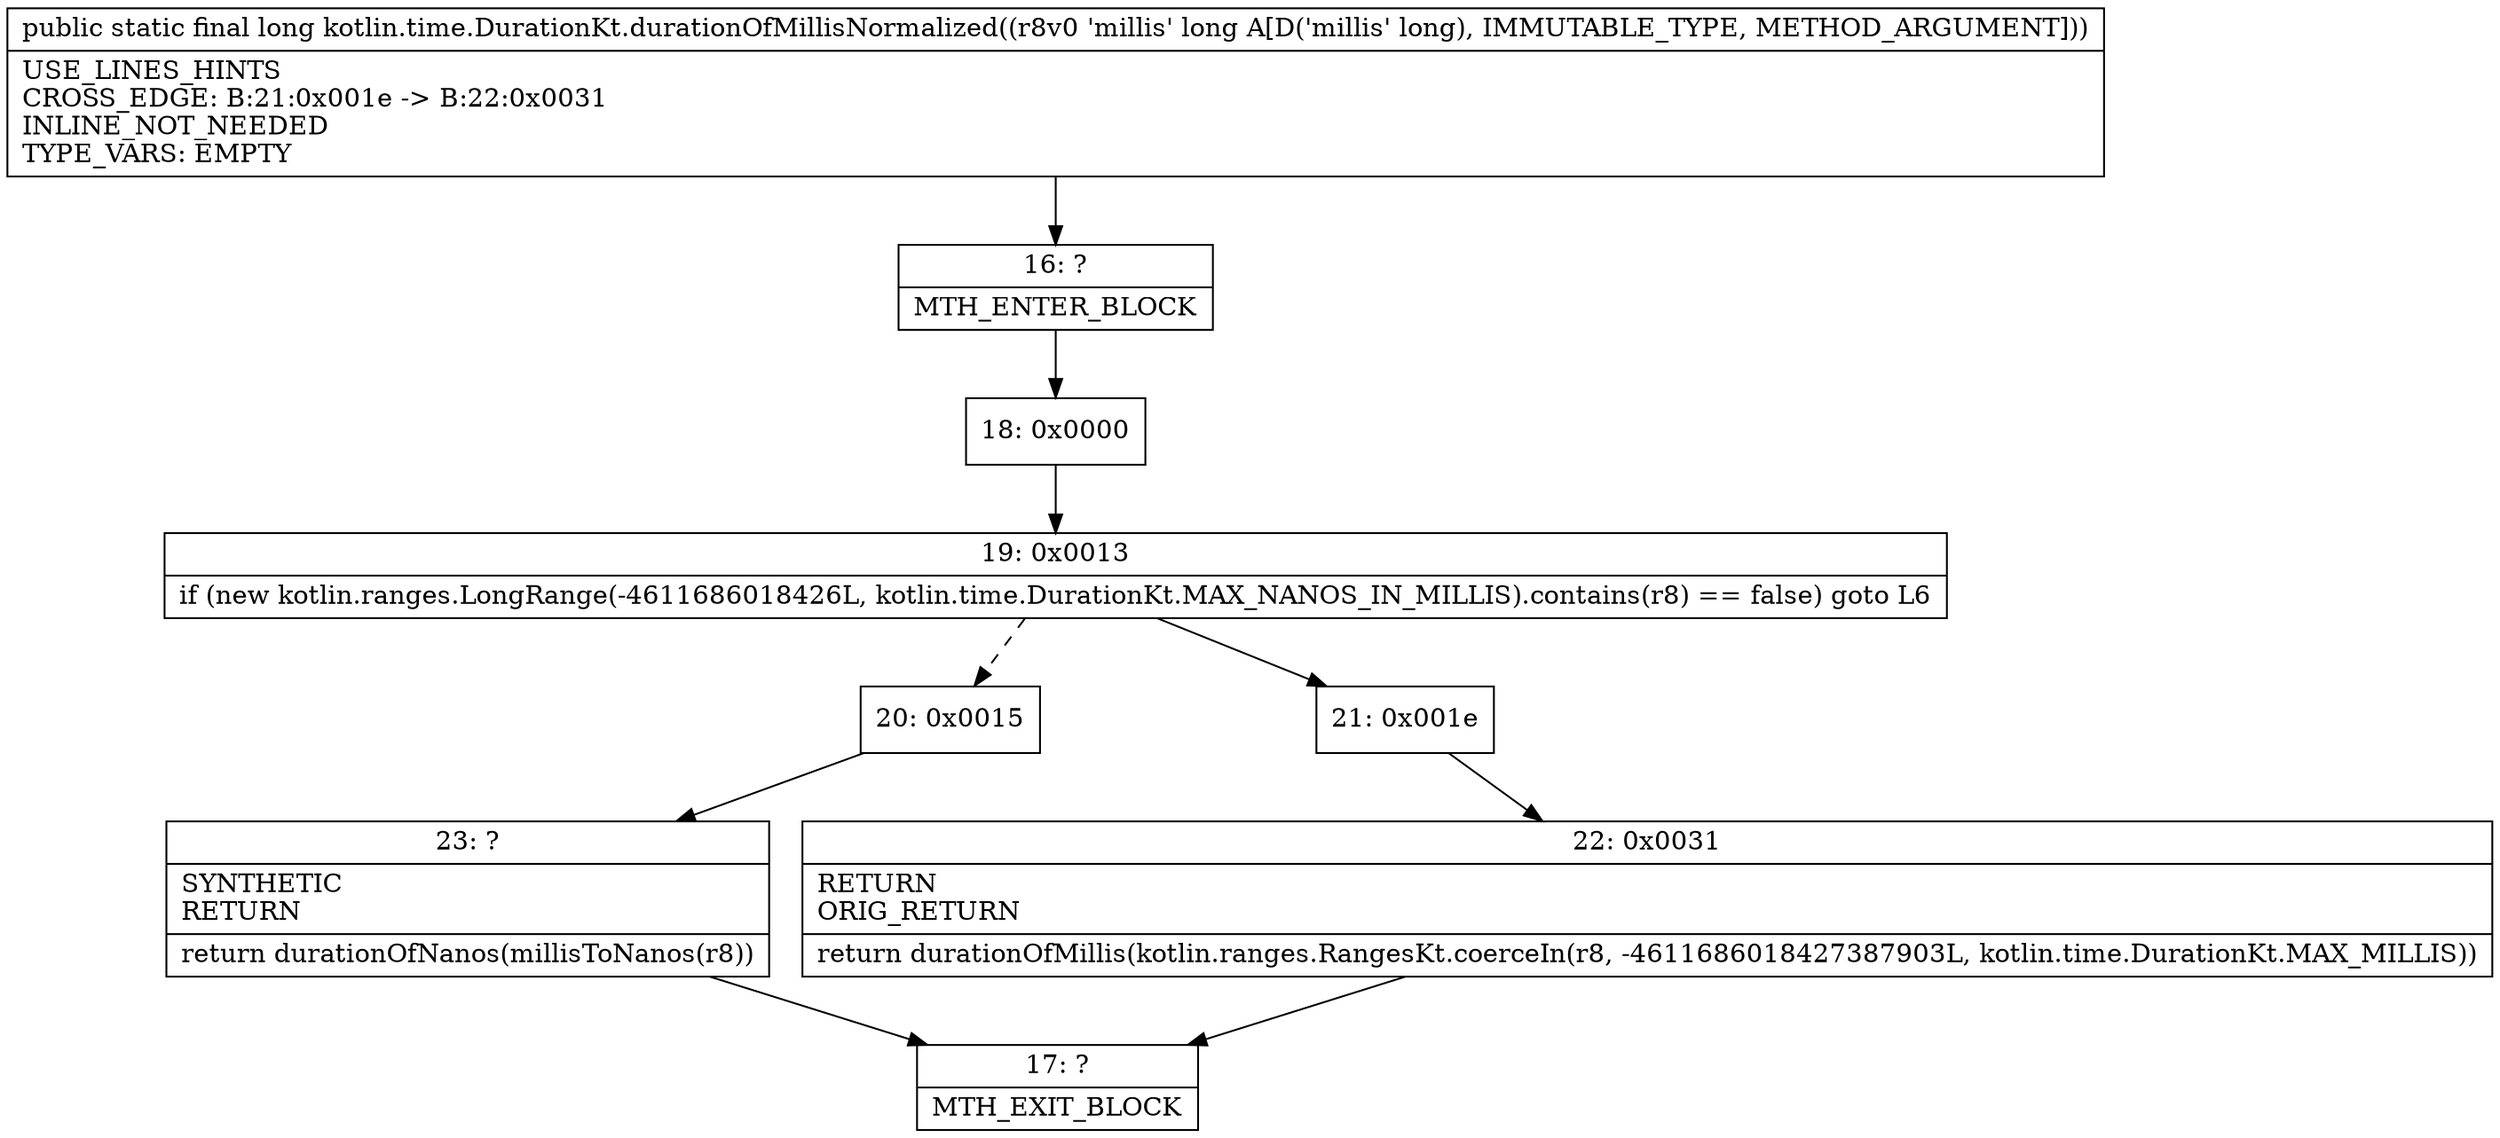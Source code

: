digraph "CFG forkotlin.time.DurationKt.durationOfMillisNormalized(J)J" {
Node_16 [shape=record,label="{16\:\ ?|MTH_ENTER_BLOCK\l}"];
Node_18 [shape=record,label="{18\:\ 0x0000}"];
Node_19 [shape=record,label="{19\:\ 0x0013|if (new kotlin.ranges.LongRange(\-4611686018426L, kotlin.time.DurationKt.MAX_NANOS_IN_MILLIS).contains(r8) == false) goto L6\l}"];
Node_20 [shape=record,label="{20\:\ 0x0015}"];
Node_23 [shape=record,label="{23\:\ ?|SYNTHETIC\lRETURN\l|return durationOfNanos(millisToNanos(r8))\l}"];
Node_17 [shape=record,label="{17\:\ ?|MTH_EXIT_BLOCK\l}"];
Node_21 [shape=record,label="{21\:\ 0x001e}"];
Node_22 [shape=record,label="{22\:\ 0x0031|RETURN\lORIG_RETURN\l|return durationOfMillis(kotlin.ranges.RangesKt.coerceIn(r8, \-4611686018427387903L, kotlin.time.DurationKt.MAX_MILLIS))\l}"];
MethodNode[shape=record,label="{public static final long kotlin.time.DurationKt.durationOfMillisNormalized((r8v0 'millis' long A[D('millis' long), IMMUTABLE_TYPE, METHOD_ARGUMENT]))  | USE_LINES_HINTS\lCROSS_EDGE: B:21:0x001e \-\> B:22:0x0031\lINLINE_NOT_NEEDED\lTYPE_VARS: EMPTY\l}"];
MethodNode -> Node_16;Node_16 -> Node_18;
Node_18 -> Node_19;
Node_19 -> Node_20[style=dashed];
Node_19 -> Node_21;
Node_20 -> Node_23;
Node_23 -> Node_17;
Node_21 -> Node_22;
Node_22 -> Node_17;
}

